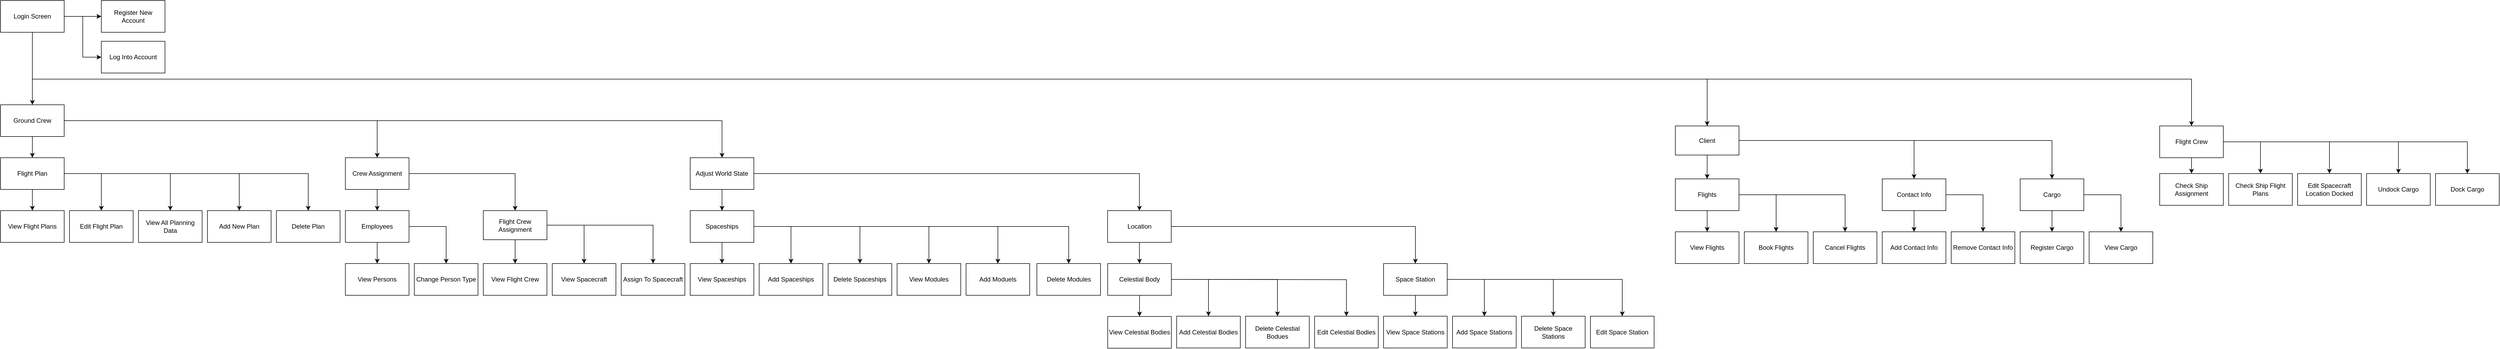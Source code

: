 <mxfile version="10.6.0" type="device"><diagram id="wfb_KWt2ahTif8-O7DN1" name="Page-1"><mxGraphModel dx="2218" dy="1310" grid="1" gridSize="10" guides="1" tooltips="1" connect="1" arrows="1" fold="1" page="1" pageScale="1" pageWidth="850" pageHeight="1100" math="0" shadow="0"><root><mxCell id="0"/><mxCell id="1" parent="0"/><mxCell id="dJfSlqJDcyaOY4hSsOi8-67" value="" style="edgeStyle=orthogonalEdgeStyle;rounded=0;orthogonalLoop=1;jettySize=auto;html=1;" edge="1" parent="1" source="dJfSlqJDcyaOY4hSsOi8-1" target="dJfSlqJDcyaOY4hSsOi8-4"><mxGeometry relative="1" as="geometry"/></mxCell><mxCell id="dJfSlqJDcyaOY4hSsOi8-70" style="edgeStyle=orthogonalEdgeStyle;rounded=0;orthogonalLoop=1;jettySize=auto;html=1;exitX=1;exitY=0.5;exitDx=0;exitDy=0;" edge="1" parent="1" source="dJfSlqJDcyaOY4hSsOi8-1" target="dJfSlqJDcyaOY4hSsOi8-5"><mxGeometry relative="1" as="geometry"/></mxCell><mxCell id="dJfSlqJDcyaOY4hSsOi8-71" style="edgeStyle=orthogonalEdgeStyle;rounded=0;orthogonalLoop=1;jettySize=auto;html=1;exitX=1;exitY=0.5;exitDx=0;exitDy=0;" edge="1" parent="1" source="dJfSlqJDcyaOY4hSsOi8-1" target="dJfSlqJDcyaOY4hSsOi8-6"><mxGeometry relative="1" as="geometry"/></mxCell><mxCell id="dJfSlqJDcyaOY4hSsOi8-72" style="edgeStyle=orthogonalEdgeStyle;rounded=0;orthogonalLoop=1;jettySize=auto;html=1;exitX=1;exitY=0.5;exitDx=0;exitDy=0;" edge="1" parent="1" source="dJfSlqJDcyaOY4hSsOi8-1" target="dJfSlqJDcyaOY4hSsOi8-7"><mxGeometry relative="1" as="geometry"/></mxCell><mxCell id="dJfSlqJDcyaOY4hSsOi8-73" style="edgeStyle=orthogonalEdgeStyle;rounded=0;orthogonalLoop=1;jettySize=auto;html=1;exitX=1;exitY=0.5;exitDx=0;exitDy=0;" edge="1" parent="1" source="dJfSlqJDcyaOY4hSsOi8-1" target="dJfSlqJDcyaOY4hSsOi8-8"><mxGeometry relative="1" as="geometry"/></mxCell><mxCell id="dJfSlqJDcyaOY4hSsOi8-1" value="Flight Crew&lt;br&gt;" style="rounded=0;whiteSpace=wrap;html=1;" vertex="1" parent="1"><mxGeometry x="4120" y="740" width="120" height="60" as="geometry"/></mxCell><mxCell id="dJfSlqJDcyaOY4hSsOi8-61" value="" style="edgeStyle=orthogonalEdgeStyle;rounded=0;orthogonalLoop=1;jettySize=auto;html=1;" edge="1" parent="1" source="dJfSlqJDcyaOY4hSsOi8-2" target="dJfSlqJDcyaOY4hSsOi8-9"><mxGeometry relative="1" as="geometry"/></mxCell><mxCell id="dJfSlqJDcyaOY4hSsOi8-62" style="edgeStyle=orthogonalEdgeStyle;rounded=0;orthogonalLoop=1;jettySize=auto;html=1;" edge="1" parent="1" source="dJfSlqJDcyaOY4hSsOi8-2" target="dJfSlqJDcyaOY4hSsOi8-10"><mxGeometry relative="1" as="geometry"/></mxCell><mxCell id="dJfSlqJDcyaOY4hSsOi8-74" style="edgeStyle=orthogonalEdgeStyle;rounded=0;orthogonalLoop=1;jettySize=auto;html=1;exitX=1;exitY=0.5;exitDx=0;exitDy=0;" edge="1" parent="1" source="dJfSlqJDcyaOY4hSsOi8-2" target="dJfSlqJDcyaOY4hSsOi8-11"><mxGeometry relative="1" as="geometry"/></mxCell><mxCell id="dJfSlqJDcyaOY4hSsOi8-2" value="Client" style="rounded=0;whiteSpace=wrap;html=1;" vertex="1" parent="1"><mxGeometry x="3207" y="740" width="120" height="55" as="geometry"/></mxCell><mxCell id="dJfSlqJDcyaOY4hSsOi8-4" value="Check Ship Assignment" style="rounded=0;whiteSpace=wrap;html=1;" vertex="1" parent="1"><mxGeometry x="4120" y="830" width="120" height="60" as="geometry"/></mxCell><mxCell id="dJfSlqJDcyaOY4hSsOi8-5" value="Check Ship Flight Plans&lt;br&gt;" style="rounded=0;whiteSpace=wrap;html=1;" vertex="1" parent="1"><mxGeometry x="4250" y="830" width="120" height="60" as="geometry"/></mxCell><mxCell id="dJfSlqJDcyaOY4hSsOi8-6" value="Edit Spacecraft Location Docked" style="rounded=0;whiteSpace=wrap;html=1;" vertex="1" parent="1"><mxGeometry x="4380" y="830" width="120" height="60" as="geometry"/></mxCell><mxCell id="dJfSlqJDcyaOY4hSsOi8-7" value="Undock Cargo&lt;br&gt;" style="rounded=0;whiteSpace=wrap;html=1;" vertex="1" parent="1"><mxGeometry x="4510" y="830" width="120" height="60" as="geometry"/></mxCell><mxCell id="dJfSlqJDcyaOY4hSsOi8-8" value="Dock Cargo" style="rounded=0;whiteSpace=wrap;html=1;" vertex="1" parent="1"><mxGeometry x="4640" y="830" width="120" height="60" as="geometry"/></mxCell><mxCell id="dJfSlqJDcyaOY4hSsOi8-60" value="" style="edgeStyle=orthogonalEdgeStyle;rounded=0;orthogonalLoop=1;jettySize=auto;html=1;" edge="1" parent="1" source="dJfSlqJDcyaOY4hSsOi8-9" target="dJfSlqJDcyaOY4hSsOi8-14"><mxGeometry relative="1" as="geometry"/></mxCell><mxCell id="dJfSlqJDcyaOY4hSsOi8-75" style="edgeStyle=orthogonalEdgeStyle;rounded=0;orthogonalLoop=1;jettySize=auto;html=1;exitX=1;exitY=0.5;exitDx=0;exitDy=0;entryX=0.5;entryY=0;entryDx=0;entryDy=0;" edge="1" parent="1" source="dJfSlqJDcyaOY4hSsOi8-9" target="dJfSlqJDcyaOY4hSsOi8-15"><mxGeometry relative="1" as="geometry"/></mxCell><mxCell id="dJfSlqJDcyaOY4hSsOi8-76" style="edgeStyle=orthogonalEdgeStyle;rounded=0;orthogonalLoop=1;jettySize=auto;html=1;exitX=1;exitY=0.5;exitDx=0;exitDy=0;" edge="1" parent="1" source="dJfSlqJDcyaOY4hSsOi8-9" target="dJfSlqJDcyaOY4hSsOi8-16"><mxGeometry relative="1" as="geometry"/></mxCell><mxCell id="dJfSlqJDcyaOY4hSsOi8-9" value="Flights" style="rounded=0;whiteSpace=wrap;html=1;" vertex="1" parent="1"><mxGeometry x="3207" y="840" width="120" height="60" as="geometry"/></mxCell><mxCell id="dJfSlqJDcyaOY4hSsOi8-77" value="" style="edgeStyle=orthogonalEdgeStyle;rounded=0;orthogonalLoop=1;jettySize=auto;html=1;" edge="1" parent="1" source="dJfSlqJDcyaOY4hSsOi8-10" target="dJfSlqJDcyaOY4hSsOi8-12"><mxGeometry relative="1" as="geometry"/></mxCell><mxCell id="dJfSlqJDcyaOY4hSsOi8-78" style="edgeStyle=orthogonalEdgeStyle;rounded=0;orthogonalLoop=1;jettySize=auto;html=1;exitX=1;exitY=0.5;exitDx=0;exitDy=0;entryX=0.5;entryY=0;entryDx=0;entryDy=0;" edge="1" parent="1" source="dJfSlqJDcyaOY4hSsOi8-10" target="dJfSlqJDcyaOY4hSsOi8-13"><mxGeometry relative="1" as="geometry"/></mxCell><mxCell id="dJfSlqJDcyaOY4hSsOi8-10" value="Contact Info" style="rounded=0;whiteSpace=wrap;html=1;" vertex="1" parent="1"><mxGeometry x="3597" y="840" width="120" height="60" as="geometry"/></mxCell><mxCell id="dJfSlqJDcyaOY4hSsOi8-79" style="edgeStyle=orthogonalEdgeStyle;rounded=0;orthogonalLoop=1;jettySize=auto;html=1;exitX=0.5;exitY=1;exitDx=0;exitDy=0;entryX=0.5;entryY=0;entryDx=0;entryDy=0;" edge="1" parent="1" source="dJfSlqJDcyaOY4hSsOi8-11" target="dJfSlqJDcyaOY4hSsOi8-17"><mxGeometry relative="1" as="geometry"/></mxCell><mxCell id="dJfSlqJDcyaOY4hSsOi8-80" style="edgeStyle=orthogonalEdgeStyle;rounded=0;orthogonalLoop=1;jettySize=auto;html=1;exitX=1;exitY=0.5;exitDx=0;exitDy=0;entryX=0.5;entryY=0;entryDx=0;entryDy=0;" edge="1" parent="1" source="dJfSlqJDcyaOY4hSsOi8-11" target="dJfSlqJDcyaOY4hSsOi8-18"><mxGeometry relative="1" as="geometry"/></mxCell><mxCell id="dJfSlqJDcyaOY4hSsOi8-11" value="Cargo&lt;br&gt;" style="rounded=0;whiteSpace=wrap;html=1;" vertex="1" parent="1"><mxGeometry x="3857" y="840" width="120" height="60" as="geometry"/></mxCell><mxCell id="dJfSlqJDcyaOY4hSsOi8-12" value="Add Contact Info" style="rounded=0;whiteSpace=wrap;html=1;" vertex="1" parent="1"><mxGeometry x="3597" y="940" width="120" height="60" as="geometry"/></mxCell><mxCell id="dJfSlqJDcyaOY4hSsOi8-13" value="Remove Contact Info" style="rounded=0;whiteSpace=wrap;html=1;" vertex="1" parent="1"><mxGeometry x="3727" y="940" width="120" height="60" as="geometry"/></mxCell><mxCell id="dJfSlqJDcyaOY4hSsOi8-14" value="View Flights" style="rounded=0;whiteSpace=wrap;html=1;" vertex="1" parent="1"><mxGeometry x="3207" y="940" width="120" height="60" as="geometry"/></mxCell><mxCell id="dJfSlqJDcyaOY4hSsOi8-15" value="Book Flights" style="rounded=0;whiteSpace=wrap;html=1;" vertex="1" parent="1"><mxGeometry x="3337" y="940" width="120" height="60" as="geometry"/></mxCell><mxCell id="dJfSlqJDcyaOY4hSsOi8-16" value="Cancel Flights" style="rounded=0;whiteSpace=wrap;html=1;" vertex="1" parent="1"><mxGeometry x="3467" y="940" width="120" height="60" as="geometry"/></mxCell><mxCell id="dJfSlqJDcyaOY4hSsOi8-17" value="Register Cargo" style="rounded=0;whiteSpace=wrap;html=1;" vertex="1" parent="1"><mxGeometry x="3857" y="940" width="120" height="60" as="geometry"/></mxCell><mxCell id="dJfSlqJDcyaOY4hSsOi8-18" value="View Cargo" style="rounded=0;whiteSpace=wrap;html=1;" vertex="1" parent="1"><mxGeometry x="3987" y="940" width="120" height="60" as="geometry"/></mxCell><mxCell id="dJfSlqJDcyaOY4hSsOi8-81" style="edgeStyle=orthogonalEdgeStyle;rounded=0;orthogonalLoop=1;jettySize=auto;html=1;exitX=0.5;exitY=1;exitDx=0;exitDy=0;" edge="1" parent="1" source="dJfSlqJDcyaOY4hSsOi8-34" target="dJfSlqJDcyaOY4hSsOi8-36"><mxGeometry relative="1" as="geometry"/></mxCell><mxCell id="dJfSlqJDcyaOY4hSsOi8-82" style="edgeStyle=orthogonalEdgeStyle;rounded=0;orthogonalLoop=1;jettySize=auto;html=1;exitX=1;exitY=0.5;exitDx=0;exitDy=0;" edge="1" parent="1" source="dJfSlqJDcyaOY4hSsOi8-34" target="dJfSlqJDcyaOY4hSsOi8-35"><mxGeometry relative="1" as="geometry"/></mxCell><mxCell id="dJfSlqJDcyaOY4hSsOi8-83" style="edgeStyle=orthogonalEdgeStyle;rounded=0;orthogonalLoop=1;jettySize=auto;html=1;exitX=1;exitY=0.5;exitDx=0;exitDy=0;entryX=0.5;entryY=0;entryDx=0;entryDy=0;" edge="1" parent="1" source="dJfSlqJDcyaOY4hSsOi8-34" target="dJfSlqJDcyaOY4hSsOi8-37"><mxGeometry relative="1" as="geometry"/></mxCell><mxCell id="dJfSlqJDcyaOY4hSsOi8-34" value="Ground Crew&lt;br&gt;" style="rounded=0;whiteSpace=wrap;html=1;" vertex="1" parent="1"><mxGeometry x="50" y="700" width="120" height="60" as="geometry"/></mxCell><mxCell id="dJfSlqJDcyaOY4hSsOi8-89" style="edgeStyle=orthogonalEdgeStyle;rounded=0;orthogonalLoop=1;jettySize=auto;html=1;exitX=0.5;exitY=1;exitDx=0;exitDy=0;entryX=0.5;entryY=0;entryDx=0;entryDy=0;" edge="1" parent="1" source="dJfSlqJDcyaOY4hSsOi8-35" target="dJfSlqJDcyaOY4hSsOi8-38"><mxGeometry relative="1" as="geometry"/></mxCell><mxCell id="dJfSlqJDcyaOY4hSsOi8-90" style="edgeStyle=orthogonalEdgeStyle;rounded=0;orthogonalLoop=1;jettySize=auto;html=1;exitX=1;exitY=0.5;exitDx=0;exitDy=0;entryX=0.5;entryY=0;entryDx=0;entryDy=0;" edge="1" parent="1" source="dJfSlqJDcyaOY4hSsOi8-35" target="dJfSlqJDcyaOY4hSsOi8-41"><mxGeometry relative="1" as="geometry"/></mxCell><mxCell id="dJfSlqJDcyaOY4hSsOi8-35" value="Crew Assignment" style="rounded=0;whiteSpace=wrap;html=1;" vertex="1" parent="1"><mxGeometry x="700" y="800" width="120" height="60" as="geometry"/></mxCell><mxCell id="dJfSlqJDcyaOY4hSsOi8-84" style="edgeStyle=orthogonalEdgeStyle;rounded=0;orthogonalLoop=1;jettySize=auto;html=1;exitX=0.5;exitY=1;exitDx=0;exitDy=0;entryX=0.5;entryY=0;entryDx=0;entryDy=0;" edge="1" parent="1" source="dJfSlqJDcyaOY4hSsOi8-36" target="dJfSlqJDcyaOY4hSsOi8-45"><mxGeometry relative="1" as="geometry"/></mxCell><mxCell id="dJfSlqJDcyaOY4hSsOi8-85" style="edgeStyle=orthogonalEdgeStyle;rounded=0;orthogonalLoop=1;jettySize=auto;html=1;exitX=1;exitY=0.5;exitDx=0;exitDy=0;entryX=0.5;entryY=0;entryDx=0;entryDy=0;" edge="1" parent="1" source="dJfSlqJDcyaOY4hSsOi8-36" target="dJfSlqJDcyaOY4hSsOi8-46"><mxGeometry relative="1" as="geometry"/></mxCell><mxCell id="dJfSlqJDcyaOY4hSsOi8-86" style="edgeStyle=orthogonalEdgeStyle;rounded=0;orthogonalLoop=1;jettySize=auto;html=1;exitX=1;exitY=0.5;exitDx=0;exitDy=0;entryX=0.5;entryY=0;entryDx=0;entryDy=0;" edge="1" parent="1" source="dJfSlqJDcyaOY4hSsOi8-36" target="dJfSlqJDcyaOY4hSsOi8-47"><mxGeometry relative="1" as="geometry"/></mxCell><mxCell id="dJfSlqJDcyaOY4hSsOi8-87" style="edgeStyle=orthogonalEdgeStyle;rounded=0;orthogonalLoop=1;jettySize=auto;html=1;exitX=1;exitY=0.5;exitDx=0;exitDy=0;entryX=0.5;entryY=0;entryDx=0;entryDy=0;" edge="1" parent="1" source="dJfSlqJDcyaOY4hSsOi8-36" target="dJfSlqJDcyaOY4hSsOi8-48"><mxGeometry relative="1" as="geometry"/></mxCell><mxCell id="dJfSlqJDcyaOY4hSsOi8-88" style="edgeStyle=orthogonalEdgeStyle;rounded=0;orthogonalLoop=1;jettySize=auto;html=1;exitX=1;exitY=0.5;exitDx=0;exitDy=0;entryX=0.5;entryY=0;entryDx=0;entryDy=0;" edge="1" parent="1" source="dJfSlqJDcyaOY4hSsOi8-36" target="dJfSlqJDcyaOY4hSsOi8-49"><mxGeometry relative="1" as="geometry"/></mxCell><mxCell id="dJfSlqJDcyaOY4hSsOi8-36" value="Flight Plan" style="rounded=0;whiteSpace=wrap;html=1;" vertex="1" parent="1"><mxGeometry x="50" y="800" width="120" height="60" as="geometry"/></mxCell><mxCell id="dJfSlqJDcyaOY4hSsOi8-91" style="edgeStyle=orthogonalEdgeStyle;rounded=0;orthogonalLoop=1;jettySize=auto;html=1;exitX=0.5;exitY=1;exitDx=0;exitDy=0;entryX=0.5;entryY=0;entryDx=0;entryDy=0;" edge="1" parent="1" source="dJfSlqJDcyaOY4hSsOi8-37" target="dJfSlqJDcyaOY4hSsOi8-50"><mxGeometry relative="1" as="geometry"/></mxCell><mxCell id="dJfSlqJDcyaOY4hSsOi8-109" style="edgeStyle=orthogonalEdgeStyle;rounded=0;orthogonalLoop=1;jettySize=auto;html=1;exitX=1;exitY=0.5;exitDx=0;exitDy=0;entryX=0.5;entryY=0;entryDx=0;entryDy=0;" edge="1" parent="1" source="dJfSlqJDcyaOY4hSsOi8-37" target="dJfSlqJDcyaOY4hSsOi8-51"><mxGeometry relative="1" as="geometry"/></mxCell><mxCell id="dJfSlqJDcyaOY4hSsOi8-37" value="Adjust World State" style="rounded=0;whiteSpace=wrap;html=1;" vertex="1" parent="1"><mxGeometry x="1350" y="800" width="120" height="60" as="geometry"/></mxCell><mxCell id="dJfSlqJDcyaOY4hSsOi8-92" style="edgeStyle=orthogonalEdgeStyle;rounded=0;orthogonalLoop=1;jettySize=auto;html=1;exitX=0.5;exitY=1;exitDx=0;exitDy=0;entryX=0.5;entryY=0;entryDx=0;entryDy=0;" edge="1" parent="1" source="dJfSlqJDcyaOY4hSsOi8-38" target="dJfSlqJDcyaOY4hSsOi8-39"><mxGeometry relative="1" as="geometry"/></mxCell><mxCell id="dJfSlqJDcyaOY4hSsOi8-93" style="edgeStyle=orthogonalEdgeStyle;rounded=0;orthogonalLoop=1;jettySize=auto;html=1;exitX=1;exitY=0.5;exitDx=0;exitDy=0;" edge="1" parent="1" source="dJfSlqJDcyaOY4hSsOi8-38" target="dJfSlqJDcyaOY4hSsOi8-40"><mxGeometry relative="1" as="geometry"/></mxCell><mxCell id="dJfSlqJDcyaOY4hSsOi8-38" value="Employees" style="rounded=0;whiteSpace=wrap;html=1;" vertex="1" parent="1"><mxGeometry x="700" y="900" width="120" height="60" as="geometry"/></mxCell><mxCell id="dJfSlqJDcyaOY4hSsOi8-39" value="View Persons" style="rounded=0;whiteSpace=wrap;html=1;" vertex="1" parent="1"><mxGeometry x="700" y="1000" width="120" height="60" as="geometry"/></mxCell><mxCell id="dJfSlqJDcyaOY4hSsOi8-40" value="Change Person Type" style="rounded=0;whiteSpace=wrap;html=1;" vertex="1" parent="1"><mxGeometry x="830" y="1000" width="120" height="60" as="geometry"/></mxCell><mxCell id="dJfSlqJDcyaOY4hSsOi8-94" style="edgeStyle=orthogonalEdgeStyle;rounded=0;orthogonalLoop=1;jettySize=auto;html=1;exitX=0.5;exitY=1;exitDx=0;exitDy=0;entryX=0.5;entryY=0;entryDx=0;entryDy=0;" edge="1" parent="1" source="dJfSlqJDcyaOY4hSsOi8-41" target="dJfSlqJDcyaOY4hSsOi8-42"><mxGeometry relative="1" as="geometry"/></mxCell><mxCell id="dJfSlqJDcyaOY4hSsOi8-95" style="edgeStyle=orthogonalEdgeStyle;rounded=0;orthogonalLoop=1;jettySize=auto;html=1;exitX=1;exitY=0.5;exitDx=0;exitDy=0;entryX=0.5;entryY=0;entryDx=0;entryDy=0;" edge="1" parent="1" source="dJfSlqJDcyaOY4hSsOi8-41" target="dJfSlqJDcyaOY4hSsOi8-43"><mxGeometry relative="1" as="geometry"/></mxCell><mxCell id="dJfSlqJDcyaOY4hSsOi8-96" style="edgeStyle=orthogonalEdgeStyle;rounded=0;orthogonalLoop=1;jettySize=auto;html=1;exitX=1;exitY=0.5;exitDx=0;exitDy=0;entryX=0.5;entryY=0;entryDx=0;entryDy=0;" edge="1" parent="1" source="dJfSlqJDcyaOY4hSsOi8-41" target="dJfSlqJDcyaOY4hSsOi8-44"><mxGeometry relative="1" as="geometry"/></mxCell><mxCell id="dJfSlqJDcyaOY4hSsOi8-41" value="Flight Crew Assignment&lt;br&gt;" style="rounded=0;whiteSpace=wrap;html=1;" vertex="1" parent="1"><mxGeometry x="960" y="900" width="120" height="55" as="geometry"/></mxCell><mxCell id="dJfSlqJDcyaOY4hSsOi8-42" value="View Flight Crew" style="rounded=0;whiteSpace=wrap;html=1;" vertex="1" parent="1"><mxGeometry x="960" y="1000" width="120" height="60" as="geometry"/></mxCell><mxCell id="dJfSlqJDcyaOY4hSsOi8-43" value="View Spacecraft" style="rounded=0;whiteSpace=wrap;html=1;" vertex="1" parent="1"><mxGeometry x="1090" y="1000" width="120" height="60" as="geometry"/></mxCell><mxCell id="dJfSlqJDcyaOY4hSsOi8-44" value="Assign To Spacecraft" style="rounded=0;whiteSpace=wrap;html=1;" vertex="1" parent="1"><mxGeometry x="1220" y="1000" width="120" height="60" as="geometry"/></mxCell><mxCell id="dJfSlqJDcyaOY4hSsOi8-45" value="View Flight Plans" style="rounded=0;whiteSpace=wrap;html=1;" vertex="1" parent="1"><mxGeometry x="50" y="900" width="120" height="60" as="geometry"/></mxCell><mxCell id="dJfSlqJDcyaOY4hSsOi8-46" value="Edit Flight Plan" style="rounded=0;whiteSpace=wrap;html=1;" vertex="1" parent="1"><mxGeometry x="180" y="900" width="120" height="60" as="geometry"/></mxCell><mxCell id="dJfSlqJDcyaOY4hSsOi8-47" value="View All Planning Data" style="rounded=0;whiteSpace=wrap;html=1;" vertex="1" parent="1"><mxGeometry x="310" y="900" width="120" height="60" as="geometry"/></mxCell><mxCell id="dJfSlqJDcyaOY4hSsOi8-48" value="Add New Plan" style="rounded=0;whiteSpace=wrap;html=1;" vertex="1" parent="1"><mxGeometry x="440" y="900" width="120" height="60" as="geometry"/></mxCell><mxCell id="dJfSlqJDcyaOY4hSsOi8-49" value="Delete Plan" style="rounded=0;whiteSpace=wrap;html=1;" vertex="1" parent="1"><mxGeometry x="570" y="900" width="120" height="60" as="geometry"/></mxCell><mxCell id="dJfSlqJDcyaOY4hSsOi8-97" style="edgeStyle=orthogonalEdgeStyle;rounded=0;orthogonalLoop=1;jettySize=auto;html=1;exitX=0.5;exitY=1;exitDx=0;exitDy=0;entryX=0.5;entryY=0;entryDx=0;entryDy=0;" edge="1" parent="1" source="dJfSlqJDcyaOY4hSsOi8-50" target="dJfSlqJDcyaOY4hSsOi8-52"><mxGeometry relative="1" as="geometry"/></mxCell><mxCell id="dJfSlqJDcyaOY4hSsOi8-98" style="edgeStyle=orthogonalEdgeStyle;rounded=0;orthogonalLoop=1;jettySize=auto;html=1;exitX=1;exitY=0.5;exitDx=0;exitDy=0;" edge="1" parent="1" source="dJfSlqJDcyaOY4hSsOi8-50" target="dJfSlqJDcyaOY4hSsOi8-53"><mxGeometry relative="1" as="geometry"/></mxCell><mxCell id="dJfSlqJDcyaOY4hSsOi8-99" style="edgeStyle=orthogonalEdgeStyle;rounded=0;orthogonalLoop=1;jettySize=auto;html=1;exitX=1;exitY=0.5;exitDx=0;exitDy=0;entryX=0.5;entryY=0;entryDx=0;entryDy=0;" edge="1" parent="1" source="dJfSlqJDcyaOY4hSsOi8-50" target="dJfSlqJDcyaOY4hSsOi8-54"><mxGeometry relative="1" as="geometry"/></mxCell><mxCell id="dJfSlqJDcyaOY4hSsOi8-124" style="edgeStyle=orthogonalEdgeStyle;rounded=0;orthogonalLoop=1;jettySize=auto;html=1;exitX=1;exitY=0.5;exitDx=0;exitDy=0;entryX=0.5;entryY=0;entryDx=0;entryDy=0;" edge="1" parent="1" source="dJfSlqJDcyaOY4hSsOi8-50" target="dJfSlqJDcyaOY4hSsOi8-120"><mxGeometry relative="1" as="geometry"/></mxCell><mxCell id="dJfSlqJDcyaOY4hSsOi8-125" style="edgeStyle=orthogonalEdgeStyle;rounded=0;orthogonalLoop=1;jettySize=auto;html=1;exitX=1;exitY=0.5;exitDx=0;exitDy=0;" edge="1" parent="1" source="dJfSlqJDcyaOY4hSsOi8-50" target="dJfSlqJDcyaOY4hSsOi8-121"><mxGeometry relative="1" as="geometry"/></mxCell><mxCell id="dJfSlqJDcyaOY4hSsOi8-126" style="edgeStyle=orthogonalEdgeStyle;rounded=0;orthogonalLoop=1;jettySize=auto;html=1;exitX=1;exitY=0.5;exitDx=0;exitDy=0;" edge="1" parent="1" source="dJfSlqJDcyaOY4hSsOi8-50" target="dJfSlqJDcyaOY4hSsOi8-122"><mxGeometry relative="1" as="geometry"/></mxCell><mxCell id="dJfSlqJDcyaOY4hSsOi8-50" value="Spaceships" style="rounded=0;whiteSpace=wrap;html=1;" vertex="1" parent="1"><mxGeometry x="1350" y="900" width="120" height="60" as="geometry"/></mxCell><mxCell id="dJfSlqJDcyaOY4hSsOi8-110" style="edgeStyle=orthogonalEdgeStyle;rounded=0;orthogonalLoop=1;jettySize=auto;html=1;exitX=0.5;exitY=1;exitDx=0;exitDy=0;entryX=0.5;entryY=0;entryDx=0;entryDy=0;" edge="1" parent="1" source="dJfSlqJDcyaOY4hSsOi8-51" target="dJfSlqJDcyaOY4hSsOi8-56"><mxGeometry relative="1" as="geometry"/></mxCell><mxCell id="dJfSlqJDcyaOY4hSsOi8-111" style="edgeStyle=orthogonalEdgeStyle;rounded=0;orthogonalLoop=1;jettySize=auto;html=1;exitX=1;exitY=0.5;exitDx=0;exitDy=0;entryX=0.5;entryY=0;entryDx=0;entryDy=0;" edge="1" parent="1" source="dJfSlqJDcyaOY4hSsOi8-51" target="dJfSlqJDcyaOY4hSsOi8-55"><mxGeometry relative="1" as="geometry"/></mxCell><mxCell id="dJfSlqJDcyaOY4hSsOi8-51" value="Location" style="rounded=0;whiteSpace=wrap;html=1;" vertex="1" parent="1"><mxGeometry x="2136.778" y="900" width="120" height="60" as="geometry"/></mxCell><mxCell id="dJfSlqJDcyaOY4hSsOi8-52" value="View Spaceships" style="rounded=0;whiteSpace=wrap;html=1;" vertex="1" parent="1"><mxGeometry x="1350" y="1000" width="120" height="60" as="geometry"/></mxCell><mxCell id="dJfSlqJDcyaOY4hSsOi8-53" value="Add Spaceships" style="rounded=0;whiteSpace=wrap;html=1;" vertex="1" parent="1"><mxGeometry x="1480" y="1000" width="120" height="60" as="geometry"/></mxCell><mxCell id="dJfSlqJDcyaOY4hSsOi8-54" value="Delete Spaceships" style="rounded=0;whiteSpace=wrap;html=1;" vertex="1" parent="1"><mxGeometry x="1610" y="1000" width="120" height="60" as="geometry"/></mxCell><mxCell id="dJfSlqJDcyaOY4hSsOi8-116" style="edgeStyle=orthogonalEdgeStyle;rounded=0;orthogonalLoop=1;jettySize=auto;html=1;exitX=1;exitY=0.5;exitDx=0;exitDy=0;entryX=0.5;entryY=0;entryDx=0;entryDy=0;" edge="1" parent="1" source="dJfSlqJDcyaOY4hSsOi8-55" target="dJfSlqJDcyaOY4hSsOi8-105"><mxGeometry relative="1" as="geometry"/></mxCell><mxCell id="dJfSlqJDcyaOY4hSsOi8-117" style="edgeStyle=orthogonalEdgeStyle;rounded=0;orthogonalLoop=1;jettySize=auto;html=1;exitX=1;exitY=0.5;exitDx=0;exitDy=0;" edge="1" parent="1" source="dJfSlqJDcyaOY4hSsOi8-55" target="dJfSlqJDcyaOY4hSsOi8-106"><mxGeometry relative="1" as="geometry"/></mxCell><mxCell id="dJfSlqJDcyaOY4hSsOi8-118" style="edgeStyle=orthogonalEdgeStyle;rounded=0;orthogonalLoop=1;jettySize=auto;html=1;exitX=1;exitY=0.5;exitDx=0;exitDy=0;entryX=0.5;entryY=0;entryDx=0;entryDy=0;" edge="1" parent="1" source="dJfSlqJDcyaOY4hSsOi8-55" target="dJfSlqJDcyaOY4hSsOi8-107"><mxGeometry relative="1" as="geometry"/></mxCell><mxCell id="dJfSlqJDcyaOY4hSsOi8-119" style="edgeStyle=orthogonalEdgeStyle;rounded=0;orthogonalLoop=1;jettySize=auto;html=1;exitX=0.5;exitY=1;exitDx=0;exitDy=0;entryX=0.5;entryY=0;entryDx=0;entryDy=0;" edge="1" parent="1" source="dJfSlqJDcyaOY4hSsOi8-55" target="dJfSlqJDcyaOY4hSsOi8-104"><mxGeometry relative="1" as="geometry"/></mxCell><mxCell id="dJfSlqJDcyaOY4hSsOi8-55" value="Space Station&lt;br&gt;" style="rounded=0;whiteSpace=wrap;html=1;" vertex="1" parent="1"><mxGeometry x="2657" y="1000" width="120" height="60" as="geometry"/></mxCell><mxCell id="dJfSlqJDcyaOY4hSsOi8-112" style="edgeStyle=orthogonalEdgeStyle;rounded=0;orthogonalLoop=1;jettySize=auto;html=1;exitX=0.5;exitY=1;exitDx=0;exitDy=0;" edge="1" parent="1" source="dJfSlqJDcyaOY4hSsOi8-56" target="dJfSlqJDcyaOY4hSsOi8-100"><mxGeometry relative="1" as="geometry"/></mxCell><mxCell id="dJfSlqJDcyaOY4hSsOi8-113" style="edgeStyle=orthogonalEdgeStyle;rounded=0;orthogonalLoop=1;jettySize=auto;html=1;entryX=0.5;entryY=0;entryDx=0;entryDy=0;" edge="1" parent="1" target="dJfSlqJDcyaOY4hSsOi8-103"><mxGeometry relative="1" as="geometry"><mxPoint x="2257" y="1030" as="sourcePoint"/></mxGeometry></mxCell><mxCell id="dJfSlqJDcyaOY4hSsOi8-114" style="edgeStyle=orthogonalEdgeStyle;rounded=0;orthogonalLoop=1;jettySize=auto;html=1;exitX=1;exitY=0.5;exitDx=0;exitDy=0;" edge="1" parent="1" source="dJfSlqJDcyaOY4hSsOi8-56" target="dJfSlqJDcyaOY4hSsOi8-102"><mxGeometry relative="1" as="geometry"/></mxCell><mxCell id="dJfSlqJDcyaOY4hSsOi8-115" style="edgeStyle=orthogonalEdgeStyle;rounded=0;orthogonalLoop=1;jettySize=auto;html=1;exitX=1;exitY=0.5;exitDx=0;exitDy=0;entryX=0.5;entryY=0;entryDx=0;entryDy=0;" edge="1" parent="1" source="dJfSlqJDcyaOY4hSsOi8-56" target="dJfSlqJDcyaOY4hSsOi8-101"><mxGeometry relative="1" as="geometry"/></mxCell><mxCell id="dJfSlqJDcyaOY4hSsOi8-56" value="Celestial Body" style="rounded=0;whiteSpace=wrap;html=1;" vertex="1" parent="1"><mxGeometry x="2137" y="1000" width="120" height="60" as="geometry"/></mxCell><mxCell id="dJfSlqJDcyaOY4hSsOi8-100" value="View Celestial Bodies&lt;br&gt;" style="rounded=0;whiteSpace=wrap;html=1;" vertex="1" parent="1"><mxGeometry x="2137" y="1100" width="120" height="60" as="geometry"/></mxCell><mxCell id="dJfSlqJDcyaOY4hSsOi8-101" value="Add Celestial Bodies" style="rounded=0;whiteSpace=wrap;html=1;" vertex="1" parent="1"><mxGeometry x="2267" y="1099.5" width="120" height="60" as="geometry"/></mxCell><mxCell id="dJfSlqJDcyaOY4hSsOi8-102" value="Delete Celestial Bodues" style="rounded=0;whiteSpace=wrap;html=1;" vertex="1" parent="1"><mxGeometry x="2397" y="1099.5" width="120" height="60" as="geometry"/></mxCell><mxCell id="dJfSlqJDcyaOY4hSsOi8-103" value="Edit Celestial Bodies" style="rounded=0;whiteSpace=wrap;html=1;" vertex="1" parent="1"><mxGeometry x="2527" y="1099.5" width="120" height="60" as="geometry"/></mxCell><mxCell id="dJfSlqJDcyaOY4hSsOi8-104" value="View Space Stations" style="rounded=0;whiteSpace=wrap;html=1;" vertex="1" parent="1"><mxGeometry x="2657" y="1099.5" width="120" height="60" as="geometry"/></mxCell><mxCell id="dJfSlqJDcyaOY4hSsOi8-105" value="Add Space Stations" style="rounded=0;whiteSpace=wrap;html=1;" vertex="1" parent="1"><mxGeometry x="2787" y="1099.5" width="120" height="60" as="geometry"/></mxCell><mxCell id="dJfSlqJDcyaOY4hSsOi8-106" value="Delete Space Stations" style="rounded=0;whiteSpace=wrap;html=1;" vertex="1" parent="1"><mxGeometry x="2917" y="1099.5" width="120" height="60" as="geometry"/></mxCell><mxCell id="dJfSlqJDcyaOY4hSsOi8-107" value="Edit Space Station" style="rounded=0;whiteSpace=wrap;html=1;" vertex="1" parent="1"><mxGeometry x="3047" y="1099.5" width="120" height="60" as="geometry"/></mxCell><mxCell id="dJfSlqJDcyaOY4hSsOi8-120" value="View Modules" style="rounded=0;whiteSpace=wrap;html=1;" vertex="1" parent="1"><mxGeometry x="1740" y="1000" width="120" height="60" as="geometry"/></mxCell><mxCell id="dJfSlqJDcyaOY4hSsOi8-121" value="Add Moduels" style="rounded=0;whiteSpace=wrap;html=1;" vertex="1" parent="1"><mxGeometry x="1870" y="1000" width="120" height="60" as="geometry"/></mxCell><mxCell id="dJfSlqJDcyaOY4hSsOi8-122" value="Delete Modules&lt;br&gt;" style="rounded=0;whiteSpace=wrap;html=1;" vertex="1" parent="1"><mxGeometry x="2003.5" y="1000" width="120" height="60" as="geometry"/></mxCell><mxCell id="dJfSlqJDcyaOY4hSsOi8-130" style="edgeStyle=orthogonalEdgeStyle;rounded=0;orthogonalLoop=1;jettySize=auto;html=1;exitX=1;exitY=0.5;exitDx=0;exitDy=0;" edge="1" parent="1" source="dJfSlqJDcyaOY4hSsOi8-127" target="dJfSlqJDcyaOY4hSsOi8-128"><mxGeometry relative="1" as="geometry"/></mxCell><mxCell id="dJfSlqJDcyaOY4hSsOi8-138" style="edgeStyle=orthogonalEdgeStyle;rounded=0;orthogonalLoop=1;jettySize=auto;html=1;exitX=0.5;exitY=1;exitDx=0;exitDy=0;entryX=0.5;entryY=0;entryDx=0;entryDy=0;" edge="1" parent="1" source="dJfSlqJDcyaOY4hSsOi8-127" target="dJfSlqJDcyaOY4hSsOi8-34"><mxGeometry relative="1" as="geometry"/></mxCell><mxCell id="dJfSlqJDcyaOY4hSsOi8-139" style="edgeStyle=orthogonalEdgeStyle;rounded=0;orthogonalLoop=1;jettySize=auto;html=1;exitX=0.5;exitY=1;exitDx=0;exitDy=0;entryX=0.5;entryY=0;entryDx=0;entryDy=0;" edge="1" parent="1" source="dJfSlqJDcyaOY4hSsOi8-127" target="dJfSlqJDcyaOY4hSsOi8-2"><mxGeometry relative="1" as="geometry"/></mxCell><mxCell id="dJfSlqJDcyaOY4hSsOi8-140" style="edgeStyle=orthogonalEdgeStyle;rounded=0;orthogonalLoop=1;jettySize=auto;html=1;exitX=0.5;exitY=1;exitDx=0;exitDy=0;entryX=0.5;entryY=0;entryDx=0;entryDy=0;" edge="1" parent="1" source="dJfSlqJDcyaOY4hSsOi8-127" target="dJfSlqJDcyaOY4hSsOi8-1"><mxGeometry relative="1" as="geometry"/></mxCell><mxCell id="dJfSlqJDcyaOY4hSsOi8-143" style="edgeStyle=orthogonalEdgeStyle;rounded=0;orthogonalLoop=1;jettySize=auto;html=1;exitX=1;exitY=0.5;exitDx=0;exitDy=0;entryX=0;entryY=0.5;entryDx=0;entryDy=0;" edge="1" parent="1" source="dJfSlqJDcyaOY4hSsOi8-127" target="dJfSlqJDcyaOY4hSsOi8-141"><mxGeometry relative="1" as="geometry"/></mxCell><mxCell id="dJfSlqJDcyaOY4hSsOi8-127" value="Login Screen" style="rounded=0;whiteSpace=wrap;html=1;" vertex="1" parent="1"><mxGeometry x="50" y="503" width="120" height="60" as="geometry"/></mxCell><mxCell id="dJfSlqJDcyaOY4hSsOi8-128" value="Register New Account" style="rounded=0;whiteSpace=wrap;html=1;" vertex="1" parent="1"><mxGeometry x="240" y="503" width="120" height="60" as="geometry"/></mxCell><mxCell id="dJfSlqJDcyaOY4hSsOi8-141" value="Log Into Account" style="rounded=0;whiteSpace=wrap;html=1;" vertex="1" parent="1"><mxGeometry x="240" y="580" width="120" height="60" as="geometry"/></mxCell></root></mxGraphModel></diagram></mxfile>